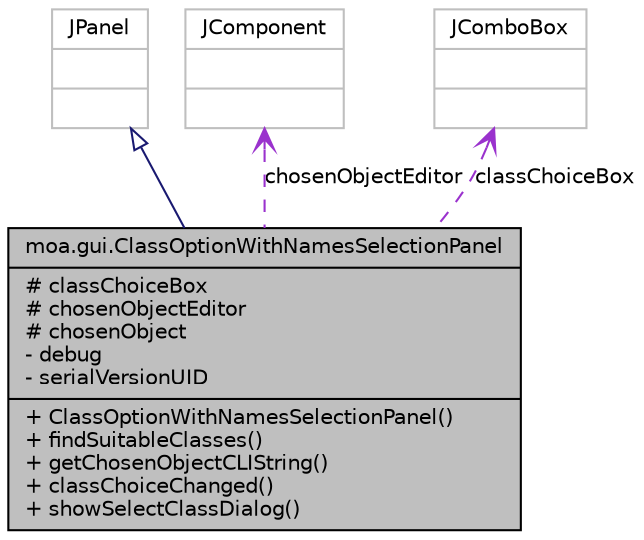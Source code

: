 digraph G
{
  edge [fontname="Helvetica",fontsize="10",labelfontname="Helvetica",labelfontsize="10"];
  node [fontname="Helvetica",fontsize="10",shape=record];
  Node1 [label="{moa.gui.ClassOptionWithNamesSelectionPanel\n|# classChoiceBox\l# chosenObjectEditor\l# chosenObject\l- debug\l- serialVersionUID\l|+ ClassOptionWithNamesSelectionPanel()\l+ findSuitableClasses()\l+ getChosenObjectCLIString()\l+ classChoiceChanged()\l+ showSelectClassDialog()\l}",height=0.2,width=0.4,color="black", fillcolor="grey75", style="filled" fontcolor="black"];
  Node2 -> Node1 [dir=back,color="midnightblue",fontsize="10",style="solid",arrowtail="empty",fontname="Helvetica"];
  Node2 [label="{JPanel\n||}",height=0.2,width=0.4,color="grey75", fillcolor="white", style="filled"];
  Node3 -> Node1 [dir=back,color="darkorchid3",fontsize="10",style="dashed",label="chosenObjectEditor",arrowtail="open",fontname="Helvetica"];
  Node3 [label="{JComponent\n||}",height=0.2,width=0.4,color="grey75", fillcolor="white", style="filled"];
  Node4 -> Node1 [dir=back,color="darkorchid3",fontsize="10",style="dashed",label="classChoiceBox",arrowtail="open",fontname="Helvetica"];
  Node4 [label="{JComboBox\n||}",height=0.2,width=0.4,color="grey75", fillcolor="white", style="filled"];
}
